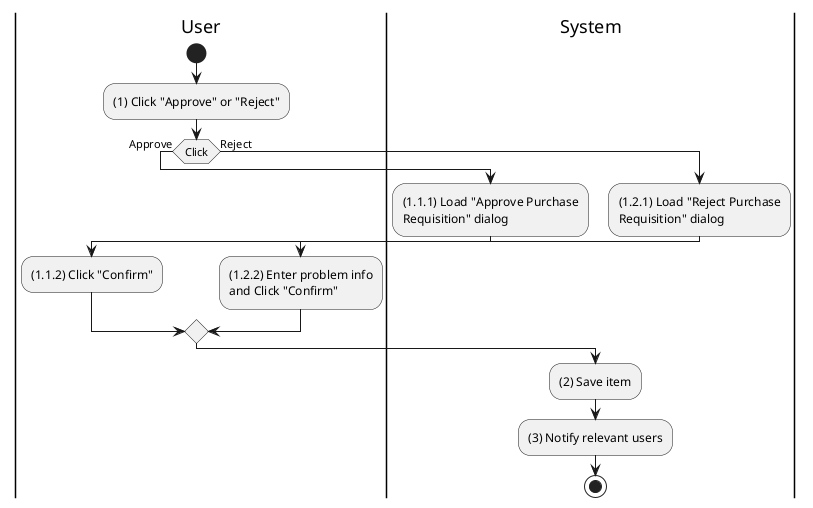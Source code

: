 @startuml purchase-requisition-approve
|u|User
|s|System

|u|
start
:(1) Click "Approve" or "Reject";
if (Click) then (Approve)
    |s|
    :(1.1.1) Load "Approve Purchase\nRequisition" dialog;
    |u|
    :(1.1.2) Click "Confirm";
else (Reject)
    |s|
    :(1.2.1) Load "Reject Purchase\nRequisition" dialog;
    |u|
    :(1.2.2) Enter problem info\nand Click "Confirm";
endif
|s|
:(2) Save item;
:(3) Notify relevant users;
stop
@enduml